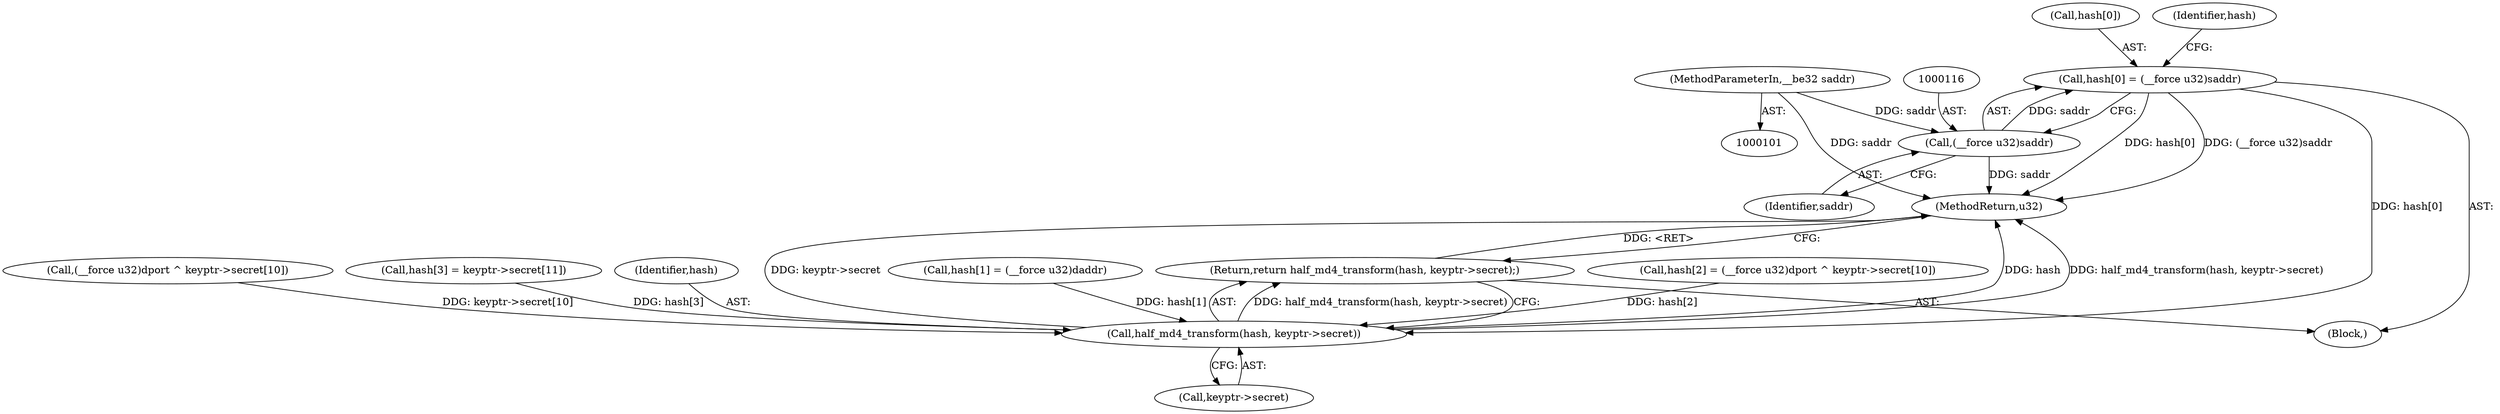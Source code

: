 digraph "1_linux_6e5714eaf77d79ae1c8b47e3e040ff5411b717ec_4@array" {
"1000111" [label="(Call,hash[0] = (__force u32)saddr)"];
"1000115" [label="(Call,(__force u32)saddr)"];
"1000102" [label="(MethodParameterIn,__be32 saddr)"];
"1000148" [label="(Call,half_md4_transform(hash, keyptr->secret))"];
"1000147" [label="(Return,return half_md4_transform(hash, keyptr->secret);)"];
"1000102" [label="(MethodParameterIn,__be32 saddr)"];
"1000138" [label="(Call,hash[3] = keyptr->secret[11])"];
"1000147" [label="(Return,return half_md4_transform(hash, keyptr->secret);)"];
"1000117" [label="(Identifier,saddr)"];
"1000118" [label="(Call,hash[1] = (__force u32)daddr)"];
"1000105" [label="(Block,)"];
"1000150" [label="(Call,keyptr->secret)"];
"1000112" [label="(Call,hash[0])"];
"1000111" [label="(Call,hash[0] = (__force u32)saddr)"];
"1000120" [label="(Identifier,hash)"];
"1000149" [label="(Identifier,hash)"];
"1000125" [label="(Call,hash[2] = (__force u32)dport ^ keyptr->secret[10])"];
"1000129" [label="(Call,(__force u32)dport ^ keyptr->secret[10])"];
"1000148" [label="(Call,half_md4_transform(hash, keyptr->secret))"];
"1000153" [label="(MethodReturn,u32)"];
"1000115" [label="(Call,(__force u32)saddr)"];
"1000111" -> "1000105"  [label="AST: "];
"1000111" -> "1000115"  [label="CFG: "];
"1000112" -> "1000111"  [label="AST: "];
"1000115" -> "1000111"  [label="AST: "];
"1000120" -> "1000111"  [label="CFG: "];
"1000111" -> "1000153"  [label="DDG: (__force u32)saddr"];
"1000111" -> "1000153"  [label="DDG: hash[0]"];
"1000115" -> "1000111"  [label="DDG: saddr"];
"1000111" -> "1000148"  [label="DDG: hash[0]"];
"1000115" -> "1000117"  [label="CFG: "];
"1000116" -> "1000115"  [label="AST: "];
"1000117" -> "1000115"  [label="AST: "];
"1000115" -> "1000153"  [label="DDG: saddr"];
"1000102" -> "1000115"  [label="DDG: saddr"];
"1000102" -> "1000101"  [label="AST: "];
"1000102" -> "1000153"  [label="DDG: saddr"];
"1000148" -> "1000147"  [label="AST: "];
"1000148" -> "1000150"  [label="CFG: "];
"1000149" -> "1000148"  [label="AST: "];
"1000150" -> "1000148"  [label="AST: "];
"1000147" -> "1000148"  [label="CFG: "];
"1000148" -> "1000153"  [label="DDG: keyptr->secret"];
"1000148" -> "1000153"  [label="DDG: hash"];
"1000148" -> "1000153"  [label="DDG: half_md4_transform(hash, keyptr->secret)"];
"1000148" -> "1000147"  [label="DDG: half_md4_transform(hash, keyptr->secret)"];
"1000125" -> "1000148"  [label="DDG: hash[2]"];
"1000138" -> "1000148"  [label="DDG: hash[3]"];
"1000118" -> "1000148"  [label="DDG: hash[1]"];
"1000129" -> "1000148"  [label="DDG: keyptr->secret[10]"];
"1000147" -> "1000105"  [label="AST: "];
"1000153" -> "1000147"  [label="CFG: "];
"1000147" -> "1000153"  [label="DDG: <RET>"];
}
